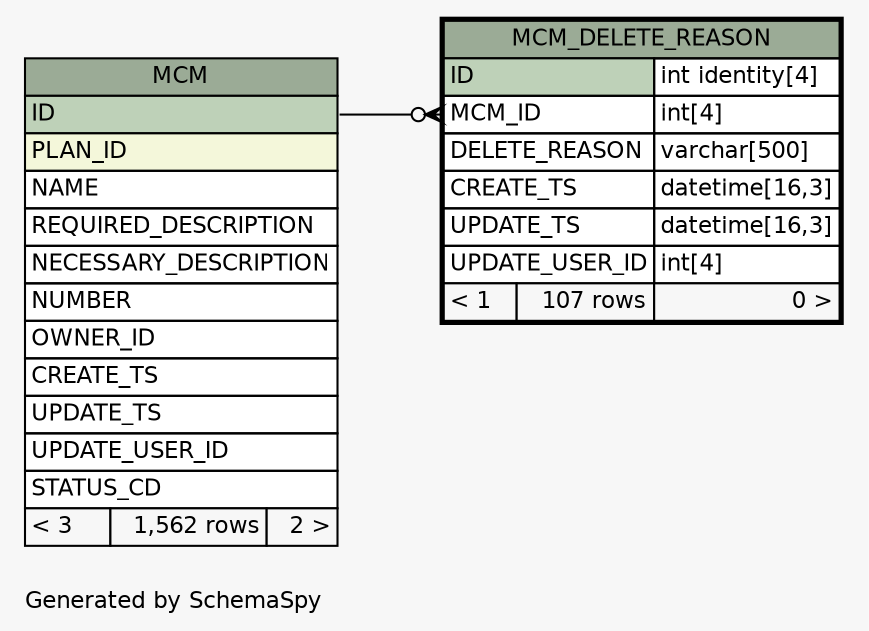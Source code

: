 // dot 2.28.0 on Windows 7 6.1
// SchemaSpy rev 590
digraph "oneDegreeRelationshipsDiagram" {
  graph [
    rankdir="RL"
    bgcolor="#f7f7f7"
    label="\nGenerated by SchemaSpy"
    labeljust="l"
    nodesep="0.18"
    ranksep="0.46"
    fontname="Helvetica"
    fontsize="11"
  ];
  node [
    fontname="Helvetica"
    fontsize="11"
    shape="plaintext"
  ];
  edge [
    arrowsize="0.8"
  ];
  "MCM_DELETE_REASON":"MCM_ID":w -> "MCM":"ID":e [arrowhead=none dir=back arrowtail=crowodot];
  "MCM" [
    label=<
    <TABLE BORDER="0" CELLBORDER="1" CELLSPACING="0" BGCOLOR="#ffffff">
      <TR><TD COLSPAN="3" BGCOLOR="#9bab96" ALIGN="CENTER">MCM</TD></TR>
      <TR><TD PORT="ID" COLSPAN="3" BGCOLOR="#bed1b8" ALIGN="LEFT">ID</TD></TR>
      <TR><TD PORT="PLAN_ID" COLSPAN="3" BGCOLOR="#f4f7da" ALIGN="LEFT">PLAN_ID</TD></TR>
      <TR><TD PORT="NAME" COLSPAN="3" ALIGN="LEFT">NAME</TD></TR>
      <TR><TD PORT="REQUIRED_DESCRIPTION" COLSPAN="3" ALIGN="LEFT">REQUIRED_DESCRIPTION</TD></TR>
      <TR><TD PORT="NECESSARY_DESCRIPTION" COLSPAN="3" ALIGN="LEFT">NECESSARY_DESCRIPTION</TD></TR>
      <TR><TD PORT="NUMBER" COLSPAN="3" ALIGN="LEFT">NUMBER</TD></TR>
      <TR><TD PORT="OWNER_ID" COLSPAN="3" ALIGN="LEFT">OWNER_ID</TD></TR>
      <TR><TD PORT="CREATE_TS" COLSPAN="3" ALIGN="LEFT">CREATE_TS</TD></TR>
      <TR><TD PORT="UPDATE_TS" COLSPAN="3" ALIGN="LEFT">UPDATE_TS</TD></TR>
      <TR><TD PORT="UPDATE_USER_ID" COLSPAN="3" ALIGN="LEFT">UPDATE_USER_ID</TD></TR>
      <TR><TD PORT="STATUS_CD" COLSPAN="3" ALIGN="LEFT">STATUS_CD</TD></TR>
      <TR><TD ALIGN="LEFT" BGCOLOR="#f7f7f7">&lt; 3</TD><TD ALIGN="RIGHT" BGCOLOR="#f7f7f7">1,562 rows</TD><TD ALIGN="RIGHT" BGCOLOR="#f7f7f7">2 &gt;</TD></TR>
    </TABLE>>
    URL="MCM.html"
    tooltip="MCM"
  ];
  "MCM_DELETE_REASON" [
    label=<
    <TABLE BORDER="2" CELLBORDER="1" CELLSPACING="0" BGCOLOR="#ffffff">
      <TR><TD COLSPAN="3" BGCOLOR="#9bab96" ALIGN="CENTER">MCM_DELETE_REASON</TD></TR>
      <TR><TD PORT="ID" COLSPAN="2" BGCOLOR="#bed1b8" ALIGN="LEFT">ID</TD><TD PORT="ID.type" ALIGN="LEFT">int identity[4]</TD></TR>
      <TR><TD PORT="MCM_ID" COLSPAN="2" ALIGN="LEFT">MCM_ID</TD><TD PORT="MCM_ID.type" ALIGN="LEFT">int[4]</TD></TR>
      <TR><TD PORT="DELETE_REASON" COLSPAN="2" ALIGN="LEFT">DELETE_REASON</TD><TD PORT="DELETE_REASON.type" ALIGN="LEFT">varchar[500]</TD></TR>
      <TR><TD PORT="CREATE_TS" COLSPAN="2" ALIGN="LEFT">CREATE_TS</TD><TD PORT="CREATE_TS.type" ALIGN="LEFT">datetime[16,3]</TD></TR>
      <TR><TD PORT="UPDATE_TS" COLSPAN="2" ALIGN="LEFT">UPDATE_TS</TD><TD PORT="UPDATE_TS.type" ALIGN="LEFT">datetime[16,3]</TD></TR>
      <TR><TD PORT="UPDATE_USER_ID" COLSPAN="2" ALIGN="LEFT">UPDATE_USER_ID</TD><TD PORT="UPDATE_USER_ID.type" ALIGN="LEFT">int[4]</TD></TR>
      <TR><TD ALIGN="LEFT" BGCOLOR="#f7f7f7">&lt; 1</TD><TD ALIGN="RIGHT" BGCOLOR="#f7f7f7">107 rows</TD><TD ALIGN="RIGHT" BGCOLOR="#f7f7f7">0 &gt;</TD></TR>
    </TABLE>>
    URL="MCM_DELETE_REASON.html"
    tooltip="MCM_DELETE_REASON"
  ];
}
